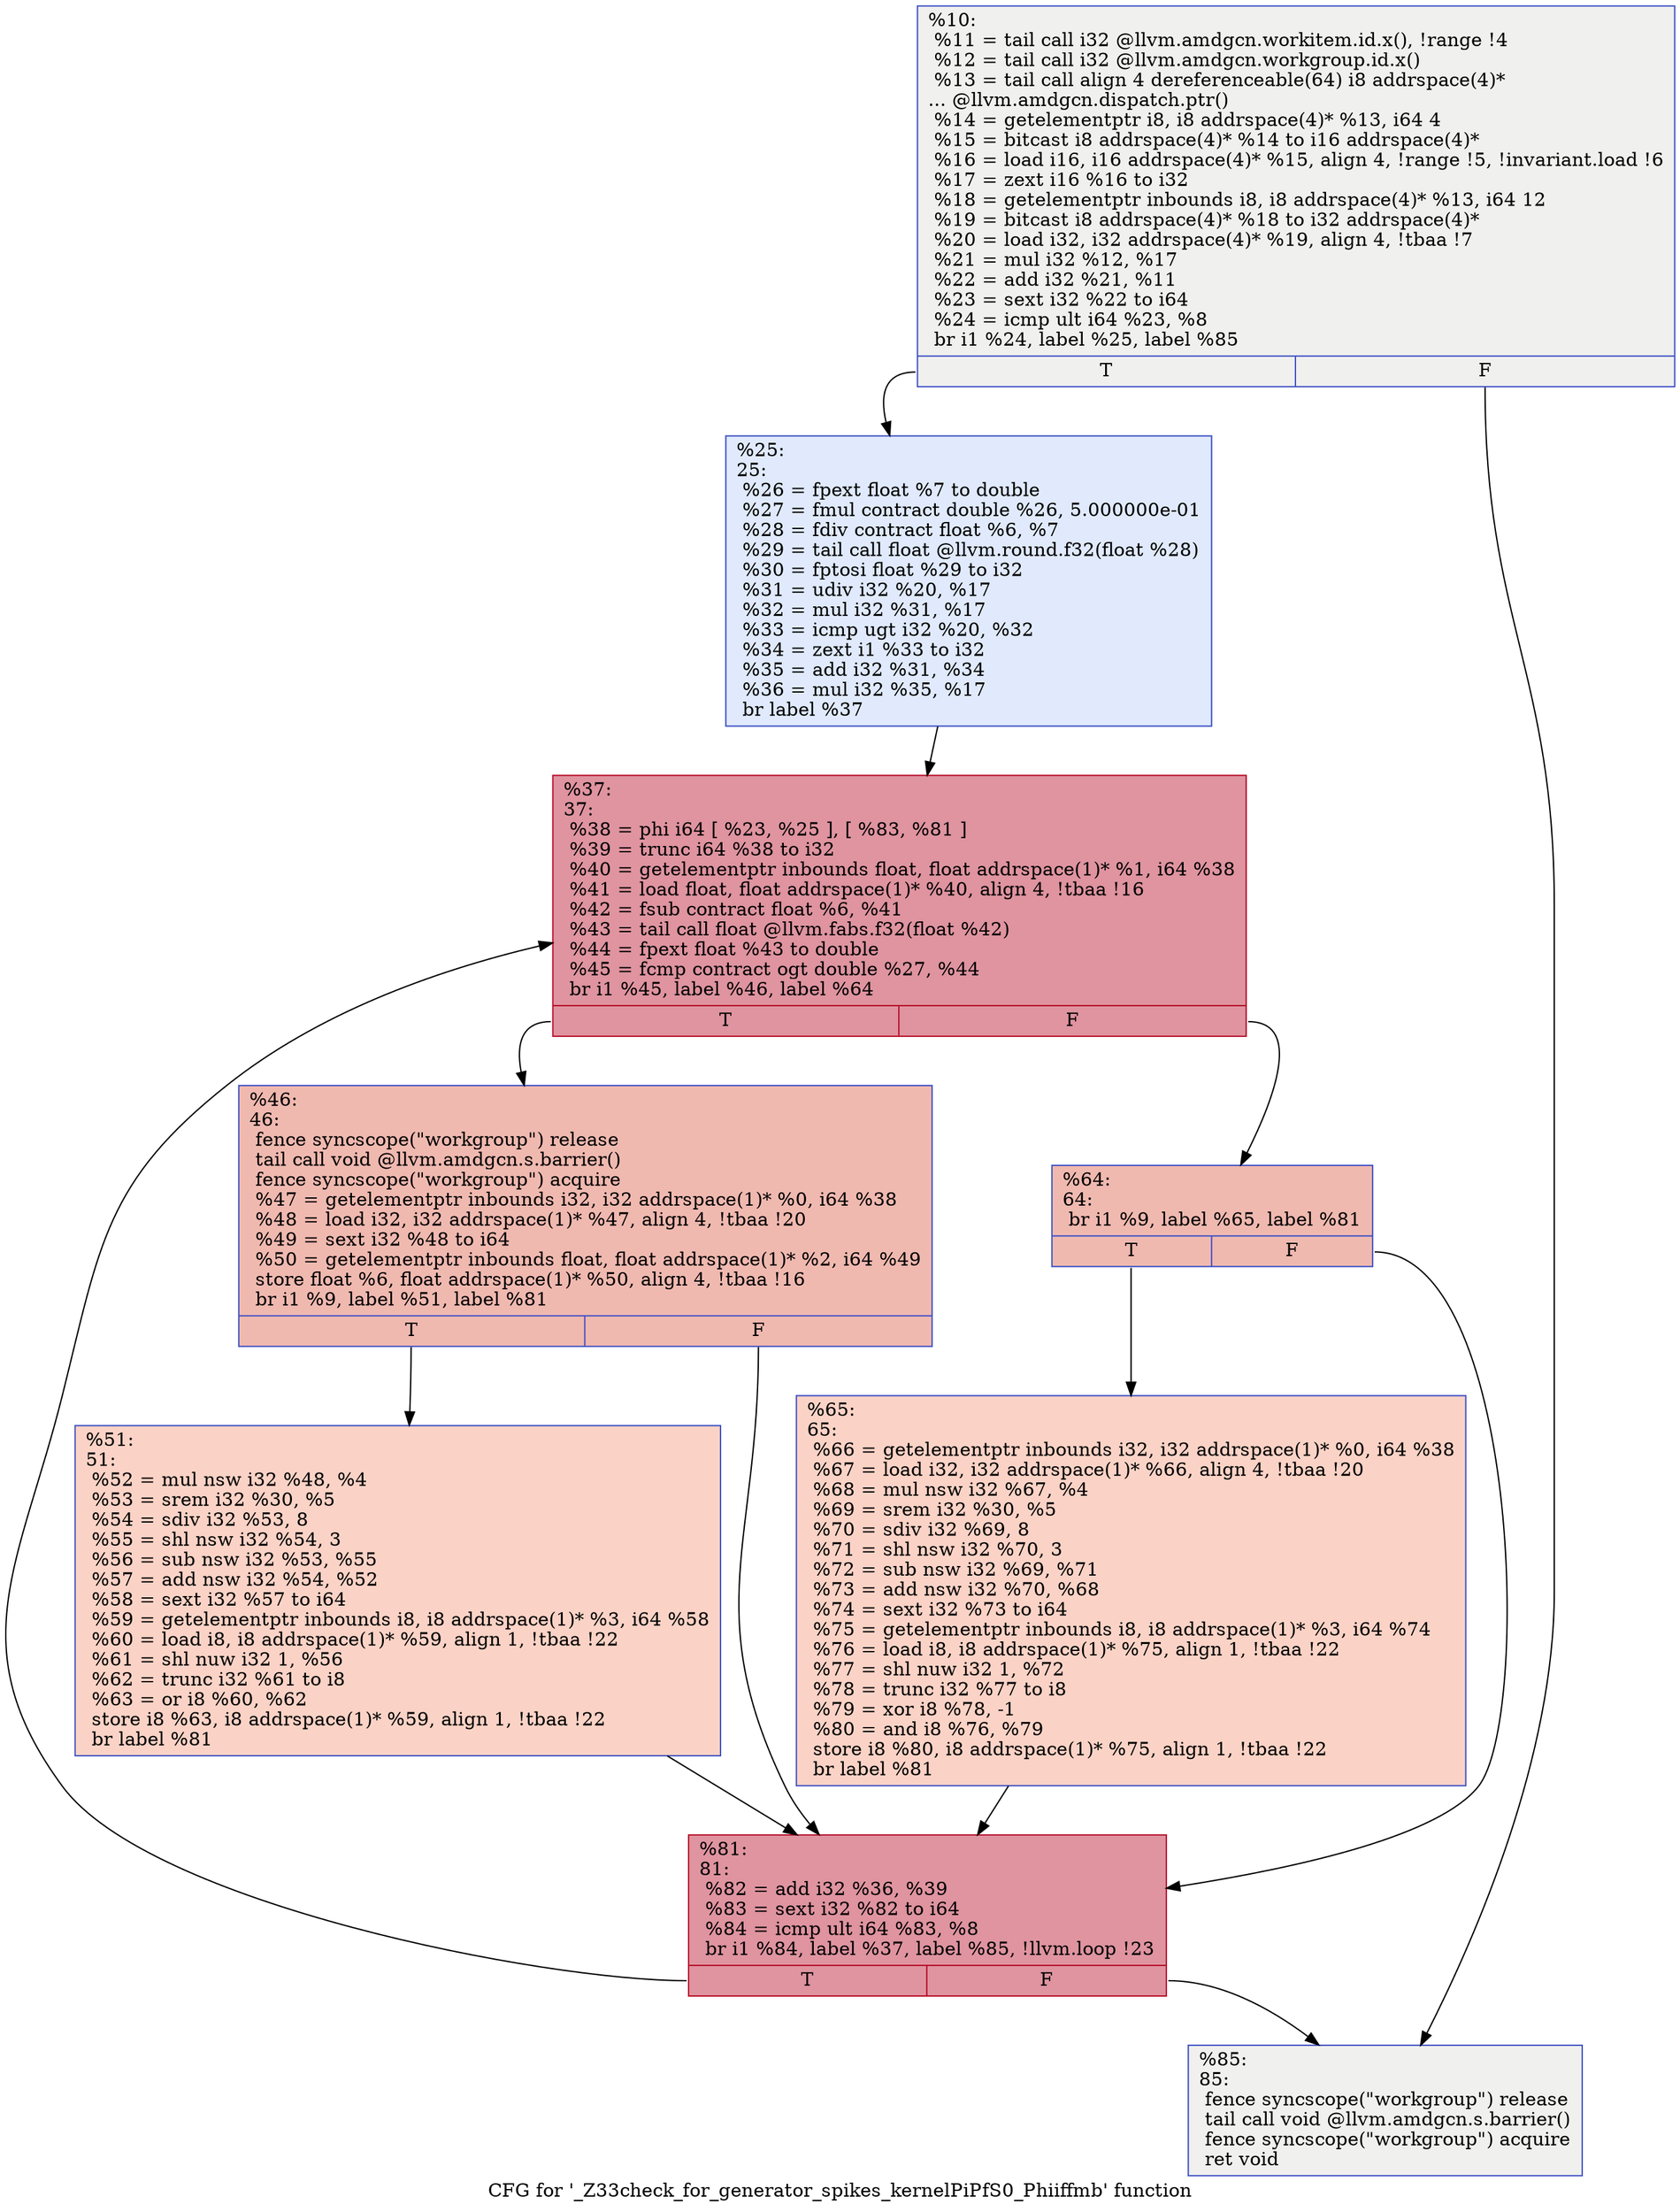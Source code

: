 digraph "CFG for '_Z33check_for_generator_spikes_kernelPiPfS0_Phiiffmb' function" {
	label="CFG for '_Z33check_for_generator_spikes_kernelPiPfS0_Phiiffmb' function";

	Node0x4775620 [shape=record,color="#3d50c3ff", style=filled, fillcolor="#dedcdb70",label="{%10:\l  %11 = tail call i32 @llvm.amdgcn.workitem.id.x(), !range !4\l  %12 = tail call i32 @llvm.amdgcn.workgroup.id.x()\l  %13 = tail call align 4 dereferenceable(64) i8 addrspace(4)*\l... @llvm.amdgcn.dispatch.ptr()\l  %14 = getelementptr i8, i8 addrspace(4)* %13, i64 4\l  %15 = bitcast i8 addrspace(4)* %14 to i16 addrspace(4)*\l  %16 = load i16, i16 addrspace(4)* %15, align 4, !range !5, !invariant.load !6\l  %17 = zext i16 %16 to i32\l  %18 = getelementptr inbounds i8, i8 addrspace(4)* %13, i64 12\l  %19 = bitcast i8 addrspace(4)* %18 to i32 addrspace(4)*\l  %20 = load i32, i32 addrspace(4)* %19, align 4, !tbaa !7\l  %21 = mul i32 %12, %17\l  %22 = add i32 %21, %11\l  %23 = sext i32 %22 to i64\l  %24 = icmp ult i64 %23, %8\l  br i1 %24, label %25, label %85\l|{<s0>T|<s1>F}}"];
	Node0x4775620:s0 -> Node0x47784c0;
	Node0x4775620:s1 -> Node0x4778550;
	Node0x47784c0 [shape=record,color="#3d50c3ff", style=filled, fillcolor="#b9d0f970",label="{%25:\l25:                                               \l  %26 = fpext float %7 to double\l  %27 = fmul contract double %26, 5.000000e-01\l  %28 = fdiv contract float %6, %7\l  %29 = tail call float @llvm.round.f32(float %28)\l  %30 = fptosi float %29 to i32\l  %31 = udiv i32 %20, %17\l  %32 = mul i32 %31, %17\l  %33 = icmp ugt i32 %20, %32\l  %34 = zext i1 %33 to i32\l  %35 = add i32 %31, %34\l  %36 = mul i32 %35, %17\l  br label %37\l}"];
	Node0x47784c0 -> Node0x47798b0;
	Node0x47798b0 [shape=record,color="#b70d28ff", style=filled, fillcolor="#b70d2870",label="{%37:\l37:                                               \l  %38 = phi i64 [ %23, %25 ], [ %83, %81 ]\l  %39 = trunc i64 %38 to i32\l  %40 = getelementptr inbounds float, float addrspace(1)* %1, i64 %38\l  %41 = load float, float addrspace(1)* %40, align 4, !tbaa !16\l  %42 = fsub contract float %6, %41\l  %43 = tail call float @llvm.fabs.f32(float %42)\l  %44 = fpext float %43 to double\l  %45 = fcmp contract ogt double %27, %44\l  br i1 %45, label %46, label %64\l|{<s0>T|<s1>F}}"];
	Node0x47798b0:s0 -> Node0x477a190;
	Node0x47798b0:s1 -> Node0x477a220;
	Node0x477a190 [shape=record,color="#3d50c3ff", style=filled, fillcolor="#de614d70",label="{%46:\l46:                                               \l  fence syncscope(\"workgroup\") release\l  tail call void @llvm.amdgcn.s.barrier()\l  fence syncscope(\"workgroup\") acquire\l  %47 = getelementptr inbounds i32, i32 addrspace(1)* %0, i64 %38\l  %48 = load i32, i32 addrspace(1)* %47, align 4, !tbaa !20\l  %49 = sext i32 %48 to i64\l  %50 = getelementptr inbounds float, float addrspace(1)* %2, i64 %49\l  store float %6, float addrspace(1)* %50, align 4, !tbaa !16\l  br i1 %9, label %51, label %81\l|{<s0>T|<s1>F}}"];
	Node0x477a190:s0 -> Node0x477b060;
	Node0x477a190:s1 -> Node0x47799e0;
	Node0x477b060 [shape=record,color="#3d50c3ff", style=filled, fillcolor="#f59c7d70",label="{%51:\l51:                                               \l  %52 = mul nsw i32 %48, %4\l  %53 = srem i32 %30, %5\l  %54 = sdiv i32 %53, 8\l  %55 = shl nsw i32 %54, 3\l  %56 = sub nsw i32 %53, %55\l  %57 = add nsw i32 %54, %52\l  %58 = sext i32 %57 to i64\l  %59 = getelementptr inbounds i8, i8 addrspace(1)* %3, i64 %58\l  %60 = load i8, i8 addrspace(1)* %59, align 1, !tbaa !22\l  %61 = shl nuw i32 1, %56\l  %62 = trunc i32 %61 to i8\l  %63 = or i8 %60, %62\l  store i8 %63, i8 addrspace(1)* %59, align 1, !tbaa !22\l  br label %81\l}"];
	Node0x477b060 -> Node0x47799e0;
	Node0x477a220 [shape=record,color="#3d50c3ff", style=filled, fillcolor="#de614d70",label="{%64:\l64:                                               \l  br i1 %9, label %65, label %81\l|{<s0>T|<s1>F}}"];
	Node0x477a220:s0 -> Node0x4779580;
	Node0x477a220:s1 -> Node0x47799e0;
	Node0x4779580 [shape=record,color="#3d50c3ff", style=filled, fillcolor="#f59c7d70",label="{%65:\l65:                                               \l  %66 = getelementptr inbounds i32, i32 addrspace(1)* %0, i64 %38\l  %67 = load i32, i32 addrspace(1)* %66, align 4, !tbaa !20\l  %68 = mul nsw i32 %67, %4\l  %69 = srem i32 %30, %5\l  %70 = sdiv i32 %69, 8\l  %71 = shl nsw i32 %70, 3\l  %72 = sub nsw i32 %69, %71\l  %73 = add nsw i32 %70, %68\l  %74 = sext i32 %73 to i64\l  %75 = getelementptr inbounds i8, i8 addrspace(1)* %3, i64 %74\l  %76 = load i8, i8 addrspace(1)* %75, align 1, !tbaa !22\l  %77 = shl nuw i32 1, %72\l  %78 = trunc i32 %77 to i8\l  %79 = xor i8 %78, -1\l  %80 = and i8 %76, %79\l  store i8 %80, i8 addrspace(1)* %75, align 1, !tbaa !22\l  br label %81\l}"];
	Node0x4779580 -> Node0x47799e0;
	Node0x47799e0 [shape=record,color="#b70d28ff", style=filled, fillcolor="#b70d2870",label="{%81:\l81:                                               \l  %82 = add i32 %36, %39\l  %83 = sext i32 %82 to i64\l  %84 = icmp ult i64 %83, %8\l  br i1 %84, label %37, label %85, !llvm.loop !23\l|{<s0>T|<s1>F}}"];
	Node0x47799e0:s0 -> Node0x47798b0;
	Node0x47799e0:s1 -> Node0x4778550;
	Node0x4778550 [shape=record,color="#3d50c3ff", style=filled, fillcolor="#dedcdb70",label="{%85:\l85:                                               \l  fence syncscope(\"workgroup\") release\l  tail call void @llvm.amdgcn.s.barrier()\l  fence syncscope(\"workgroup\") acquire\l  ret void\l}"];
}
